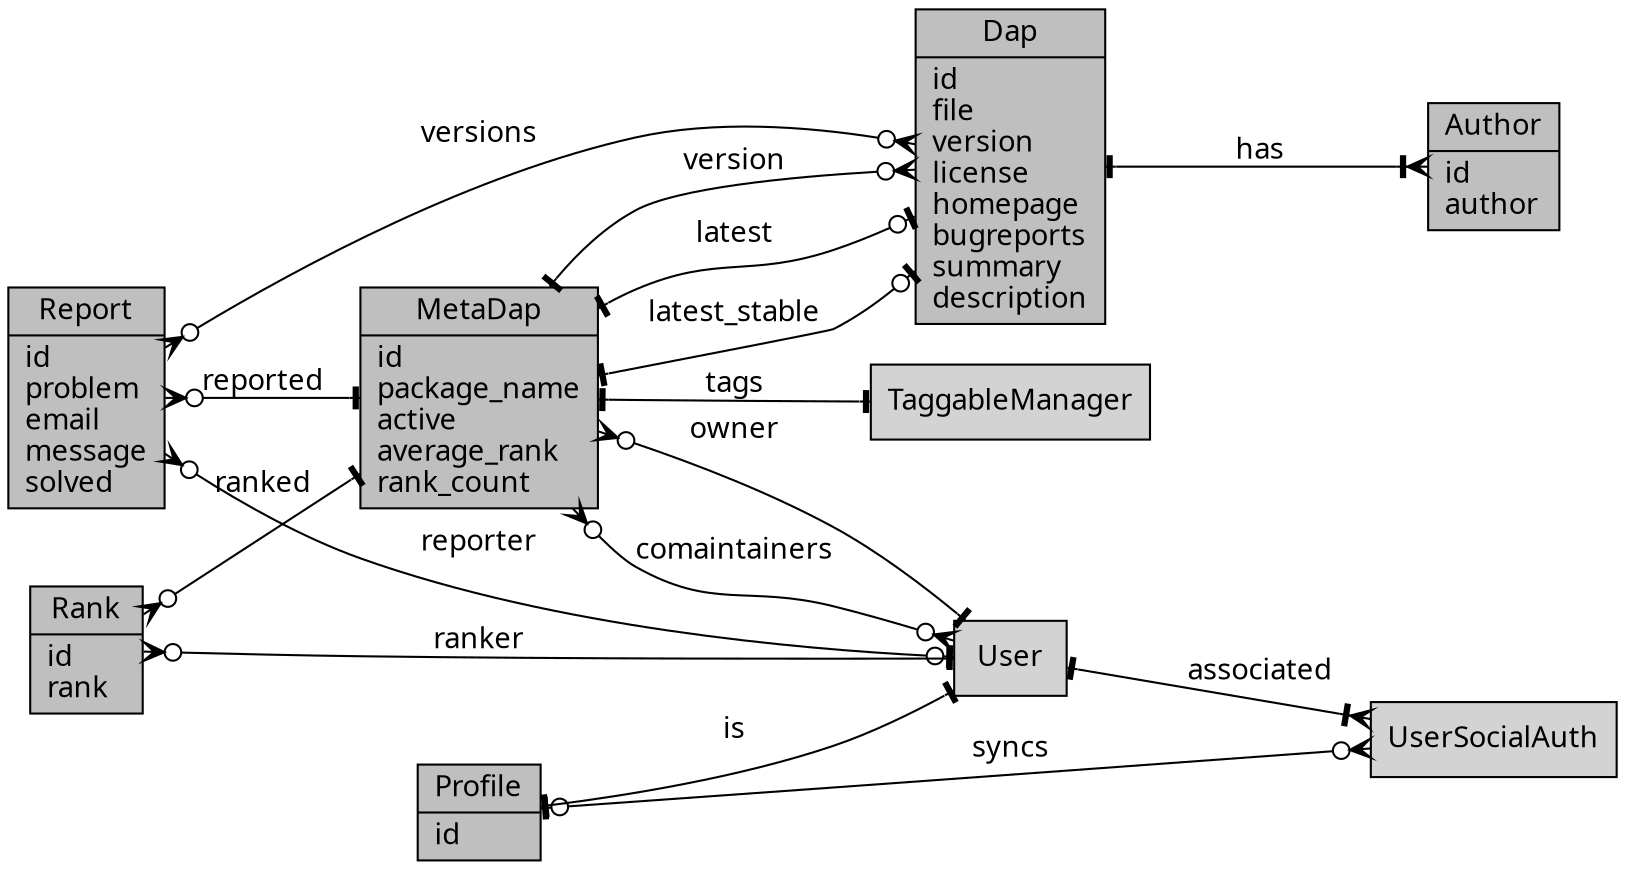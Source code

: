 digraph ER {
  rankdir=LR;
  node [shape=record, fillcolor=grey75, style=filled, fontname="Linux Libertine"];
    MetaDap[label="MetaDap|id\lpackage_name\lactive\laverage_rank\lrank_count\l"];
    Dap[label="Dap|id\lfile\lversion\llicense\lhomepage\lbugreports\lsummary\ldescription\l"];
    Author[label="Author|id\lauthor\l"];
    Profile[label="Profile|id\l"];
    Rank[label="Rank|id\lrank\l"];
    Report[label="Report|id\lproblem\lemail\lmessage\lsolved\l"];
  node [fillcolor=lightgrey];
    User;
    UserSocialAuth;
    TaggableManager;
  edge[dir=both, labelfontname="Linux Libertine", fontname="Linux Libertine"];
  Profile -> User [arrowhead=tee arrowtail=tee, label="is"];
  MetaDap -> User [arrowhead=tee arrowtail=crowodot, label="owner"];
  MetaDap -> User [arrowhead=crowodot arrowtail=crowodot, label="comaintainers"];
  MetaDap -> Dap [arrowhead=crowodot arrowtail=tee, label="version"];
  MetaDap -> Dap [arrowhead=teeodot arrowtail=tee, label="latest"];
  MetaDap -> Dap [arrowhead=teeodot arrowtail=tee, label="latest_stable"];
  Dap -> Author [arrowhead=crowtee arrowtail=tee, label="has"];
  Rank -> MetaDap [arrowhead=tee arrowtail=crowodot, label="ranked"];
  Rank -> User [arrowhead=tee arrowtail=crowodot, label="ranker"];
  Profile -> UserSocialAuth [arrowhead=crowodot arrowtail=teeodot, label="syncs"];
  User -> UserSocialAuth [arrowhead=crowtee arrowtail=tee, label="associated"];
  MetaDap -> TaggableManager [arrowhead=tee arrowtail=tee, label="tags"];
  Report -> MetaDap [arrowhead=tee arrowtail=crowodot, label="reported"];
  Report -> User [arrowhead=teeodot arrowtail=crowodot, label="reporter"];
  Report -> Dap [arrowhead=crowodot arrowtail=crowodot, label="versions"];
}
